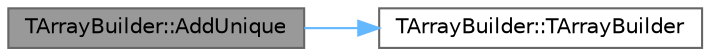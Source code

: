 digraph "TArrayBuilder::AddUnique"
{
 // INTERACTIVE_SVG=YES
 // LATEX_PDF_SIZE
  bgcolor="transparent";
  edge [fontname=Helvetica,fontsize=10,labelfontname=Helvetica,labelfontsize=10];
  node [fontname=Helvetica,fontsize=10,shape=box,height=0.2,width=0.4];
  rankdir="LR";
  Node1 [id="Node000001",label="TArrayBuilder::AddUnique",height=0.2,width=0.4,color="gray40", fillcolor="grey60", style="filled", fontcolor="black",tooltip="Adds an unique item."];
  Node1 -> Node2 [id="edge1_Node000001_Node000002",color="steelblue1",style="solid",tooltip=" "];
  Node2 [id="Node000002",label="TArrayBuilder::TArrayBuilder",height=0.2,width=0.4,color="grey40", fillcolor="white", style="filled",URL="$dd/dec/classTArrayBuilder.html#a5f0103abb64ce70edd11e7100d1d7094",tooltip="Default constructor."];
}
